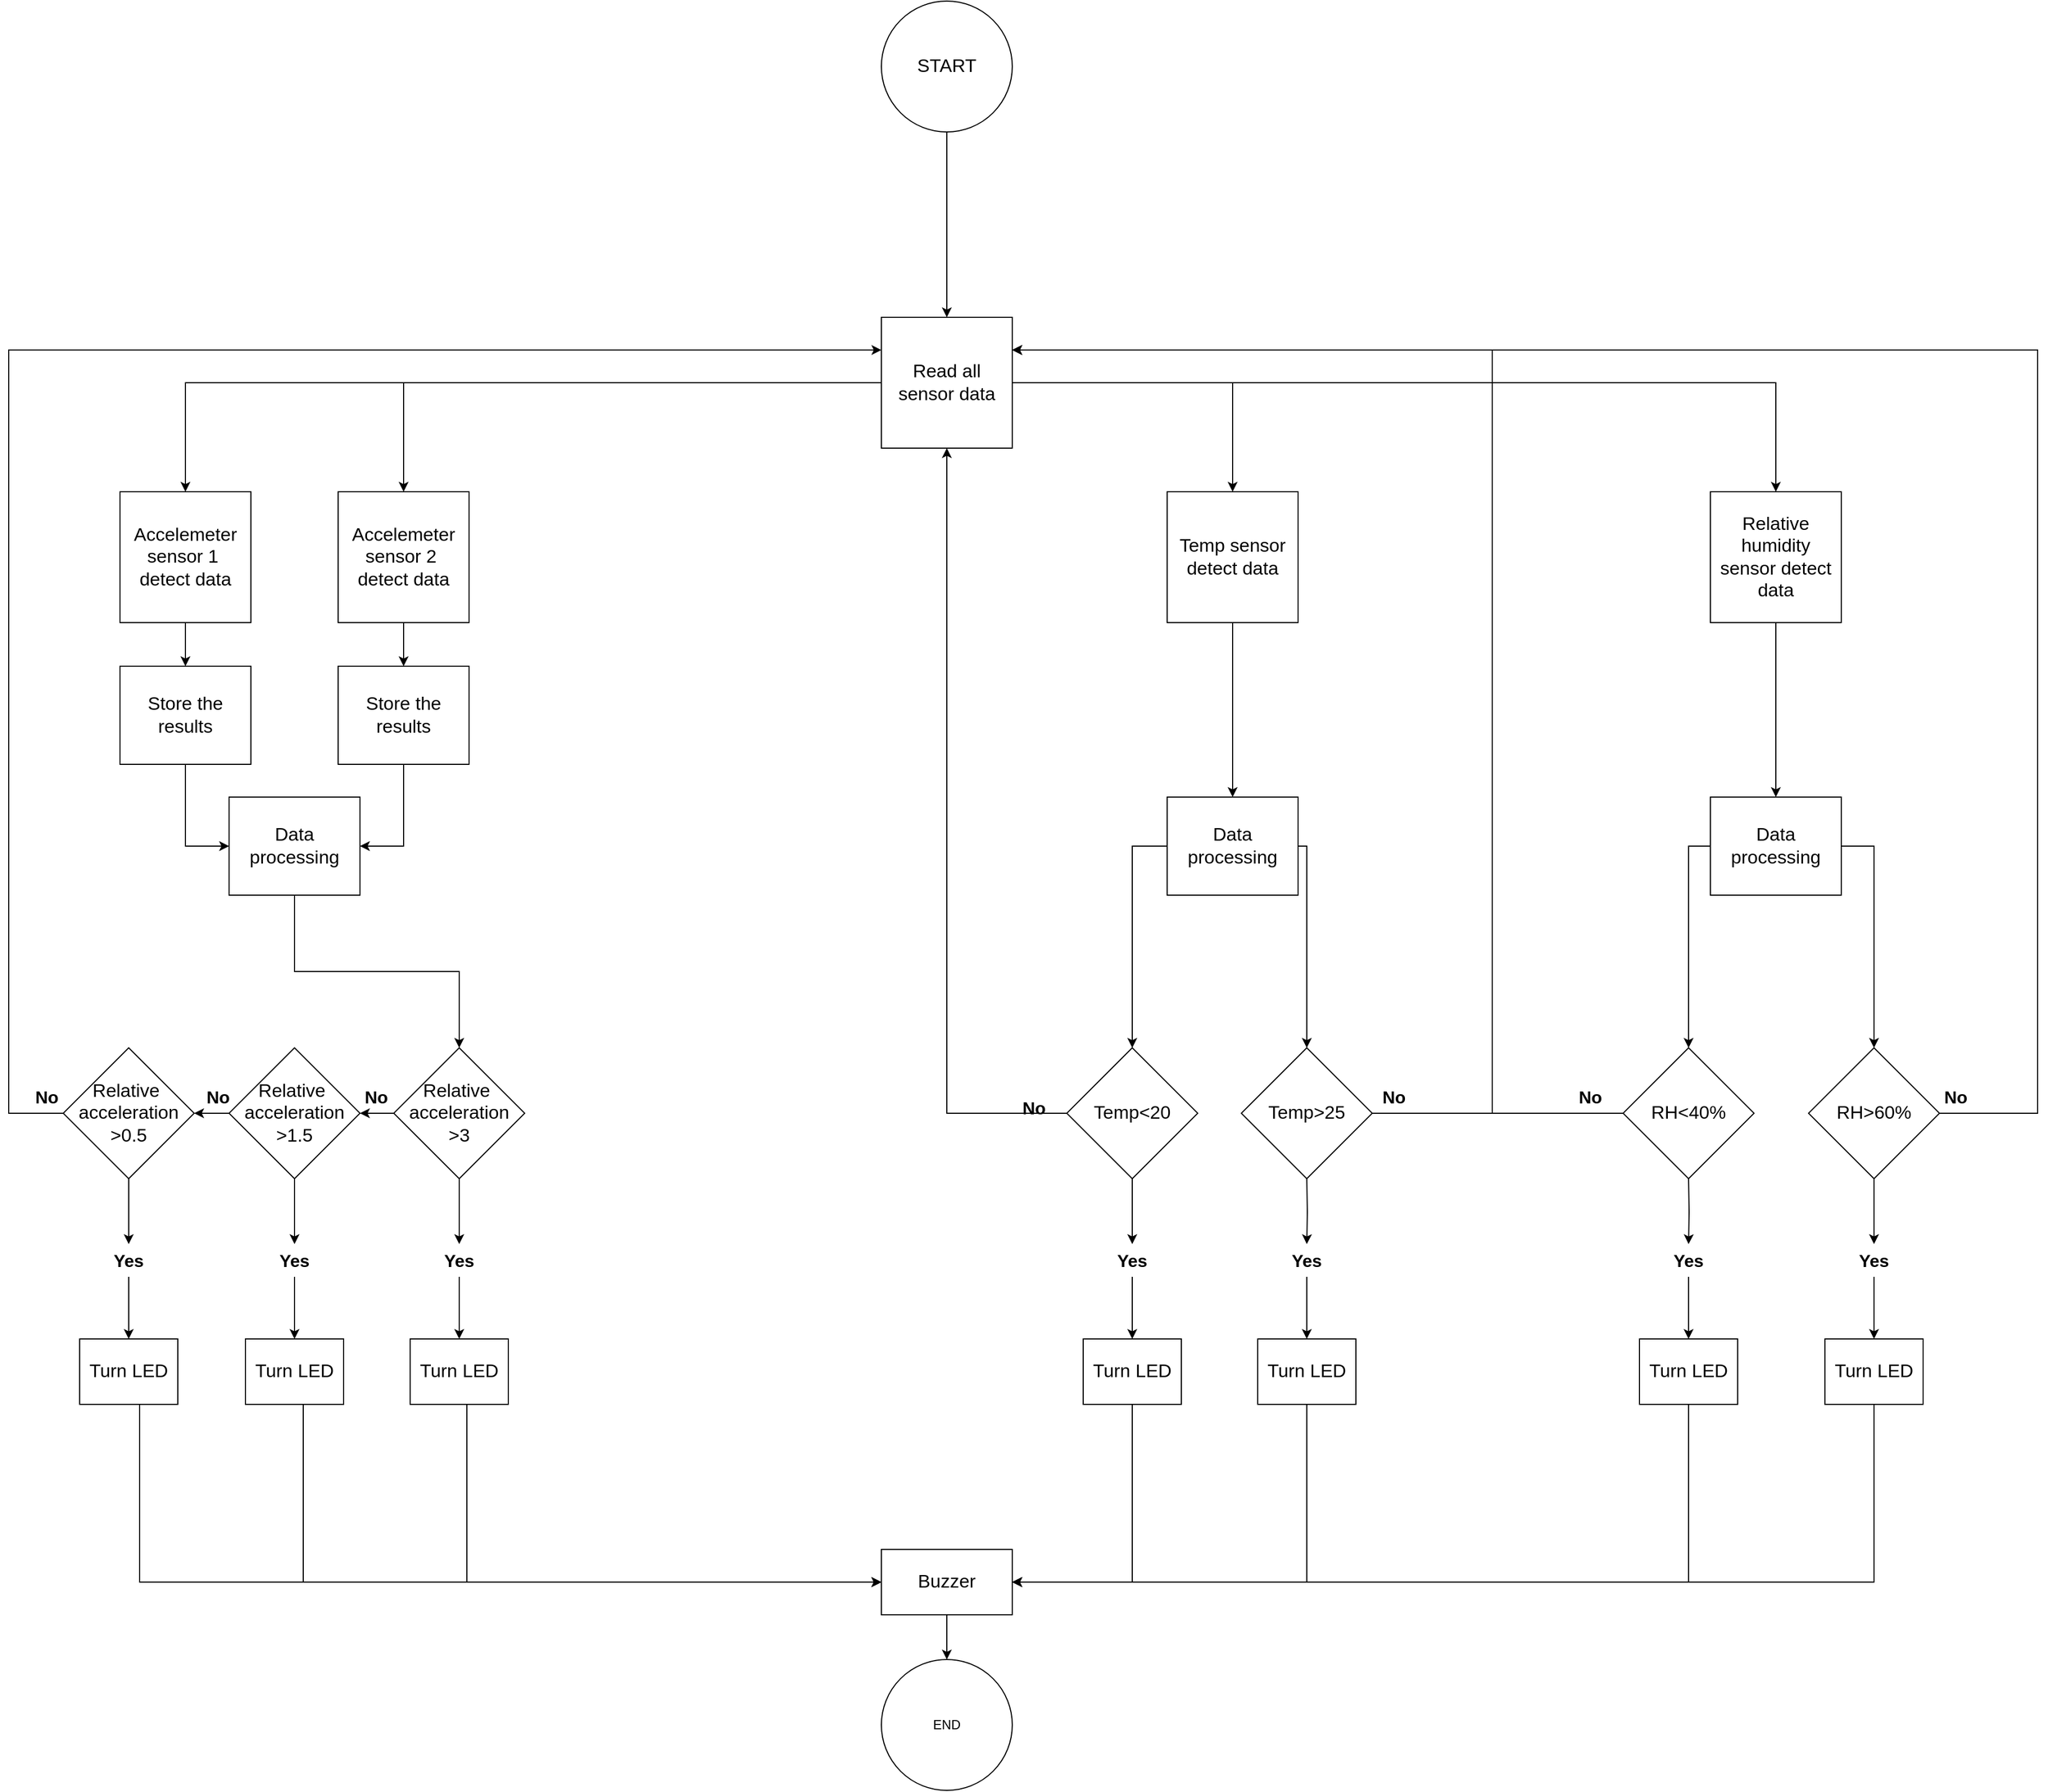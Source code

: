 <mxfile version="24.0.1" type="device">
  <diagram name="Page-1" id="zsYLoXzAz3LiTmuhM9Rq">
    <mxGraphModel dx="4600" dy="3597" grid="1" gridSize="10" guides="1" tooltips="1" connect="1" arrows="1" fold="1" page="1" pageScale="1" pageWidth="1100" pageHeight="1700" math="0" shadow="0">
      <root>
        <mxCell id="0" />
        <mxCell id="1" parent="0" />
        <mxCell id="-HtrZDxXVbjoKsawyvyA-41" value="" style="edgeStyle=orthogonalEdgeStyle;rounded=0;orthogonalLoop=1;jettySize=auto;html=1;" edge="1" parent="1" source="-HtrZDxXVbjoKsawyvyA-1" target="-HtrZDxXVbjoKsawyvyA-2">
          <mxGeometry relative="1" as="geometry" />
        </mxCell>
        <mxCell id="-HtrZDxXVbjoKsawyvyA-1" value="&lt;span style=&quot;font-size: 17px;&quot;&gt;START&lt;/span&gt;" style="ellipse;whiteSpace=wrap;html=1;fontSize=17;" vertex="1" parent="1">
          <mxGeometry x="490" y="-130" width="120" height="120" as="geometry" />
        </mxCell>
        <mxCell id="-HtrZDxXVbjoKsawyvyA-42" style="edgeStyle=orthogonalEdgeStyle;rounded=0;orthogonalLoop=1;jettySize=auto;html=1;" edge="1" parent="1" source="-HtrZDxXVbjoKsawyvyA-2" target="-HtrZDxXVbjoKsawyvyA-3">
          <mxGeometry relative="1" as="geometry" />
        </mxCell>
        <mxCell id="-HtrZDxXVbjoKsawyvyA-44" style="edgeStyle=orthogonalEdgeStyle;rounded=0;orthogonalLoop=1;jettySize=auto;html=1;entryX=0.5;entryY=0;entryDx=0;entryDy=0;" edge="1" parent="1" source="-HtrZDxXVbjoKsawyvyA-2" target="-HtrZDxXVbjoKsawyvyA-4">
          <mxGeometry relative="1" as="geometry" />
        </mxCell>
        <mxCell id="-HtrZDxXVbjoKsawyvyA-47" style="edgeStyle=orthogonalEdgeStyle;rounded=0;orthogonalLoop=1;jettySize=auto;html=1;" edge="1" parent="1" source="-HtrZDxXVbjoKsawyvyA-2" target="-HtrZDxXVbjoKsawyvyA-5">
          <mxGeometry relative="1" as="geometry" />
        </mxCell>
        <mxCell id="-HtrZDxXVbjoKsawyvyA-48" style="edgeStyle=orthogonalEdgeStyle;rounded=0;orthogonalLoop=1;jettySize=auto;html=1;" edge="1" parent="1" source="-HtrZDxXVbjoKsawyvyA-2" target="-HtrZDxXVbjoKsawyvyA-6">
          <mxGeometry relative="1" as="geometry" />
        </mxCell>
        <mxCell id="-HtrZDxXVbjoKsawyvyA-2" value="&lt;font style=&quot;font-size: 17px;&quot;&gt;Read all sensor data&lt;/font&gt;" style="rounded=0;whiteSpace=wrap;html=1;fontSize=17;" vertex="1" parent="1">
          <mxGeometry x="490" y="160" width="120" height="120" as="geometry" />
        </mxCell>
        <mxCell id="-HtrZDxXVbjoKsawyvyA-49" style="edgeStyle=orthogonalEdgeStyle;rounded=0;orthogonalLoop=1;jettySize=auto;html=1;entryX=0.5;entryY=0;entryDx=0;entryDy=0;" edge="1" parent="1" source="-HtrZDxXVbjoKsawyvyA-3" target="-HtrZDxXVbjoKsawyvyA-8">
          <mxGeometry relative="1" as="geometry" />
        </mxCell>
        <mxCell id="-HtrZDxXVbjoKsawyvyA-3" value="Accelemeter sensor 2&amp;nbsp;&lt;div&gt;detect data&lt;/div&gt;" style="rounded=0;whiteSpace=wrap;html=1;fontSize=17;" vertex="1" parent="1">
          <mxGeometry x="-8" y="320" width="120" height="120" as="geometry" />
        </mxCell>
        <mxCell id="-HtrZDxXVbjoKsawyvyA-50" style="edgeStyle=orthogonalEdgeStyle;rounded=0;orthogonalLoop=1;jettySize=auto;html=1;entryX=0.5;entryY=0;entryDx=0;entryDy=0;" edge="1" parent="1" source="-HtrZDxXVbjoKsawyvyA-4" target="-HtrZDxXVbjoKsawyvyA-7">
          <mxGeometry relative="1" as="geometry" />
        </mxCell>
        <mxCell id="-HtrZDxXVbjoKsawyvyA-4" value="Accelemeter sensor 1&amp;nbsp;&lt;div&gt;detect data&lt;/div&gt;" style="rounded=0;whiteSpace=wrap;html=1;fontSize=17;" vertex="1" parent="1">
          <mxGeometry x="-208" y="320" width="120" height="120" as="geometry" />
        </mxCell>
        <mxCell id="-HtrZDxXVbjoKsawyvyA-54" style="edgeStyle=orthogonalEdgeStyle;rounded=0;orthogonalLoop=1;jettySize=auto;html=1;entryX=0.5;entryY=0;entryDx=0;entryDy=0;" edge="1" parent="1" source="-HtrZDxXVbjoKsawyvyA-5" target="-HtrZDxXVbjoKsawyvyA-10">
          <mxGeometry relative="1" as="geometry" />
        </mxCell>
        <mxCell id="-HtrZDxXVbjoKsawyvyA-5" value="Temp sensor detect data" style="rounded=0;whiteSpace=wrap;html=1;fontSize=17;" vertex="1" parent="1">
          <mxGeometry x="752" y="320" width="120" height="120" as="geometry" />
        </mxCell>
        <mxCell id="-HtrZDxXVbjoKsawyvyA-61" style="edgeStyle=orthogonalEdgeStyle;rounded=0;orthogonalLoop=1;jettySize=auto;html=1;entryX=0.5;entryY=0;entryDx=0;entryDy=0;" edge="1" parent="1" source="-HtrZDxXVbjoKsawyvyA-6" target="-HtrZDxXVbjoKsawyvyA-11">
          <mxGeometry relative="1" as="geometry" />
        </mxCell>
        <mxCell id="-HtrZDxXVbjoKsawyvyA-6" value="Relative humidity sensor detect data" style="rounded=0;whiteSpace=wrap;html=1;fontSize=17;" vertex="1" parent="1">
          <mxGeometry x="1250" y="320" width="120" height="120" as="geometry" />
        </mxCell>
        <mxCell id="-HtrZDxXVbjoKsawyvyA-52" style="edgeStyle=orthogonalEdgeStyle;rounded=0;orthogonalLoop=1;jettySize=auto;html=1;entryX=0;entryY=0.5;entryDx=0;entryDy=0;" edge="1" parent="1" source="-HtrZDxXVbjoKsawyvyA-7" target="-HtrZDxXVbjoKsawyvyA-9">
          <mxGeometry relative="1" as="geometry" />
        </mxCell>
        <mxCell id="-HtrZDxXVbjoKsawyvyA-7" value="Store the results" style="rounded=0;whiteSpace=wrap;html=1;fontSize=17;" vertex="1" parent="1">
          <mxGeometry x="-208" y="480" width="120" height="90" as="geometry" />
        </mxCell>
        <mxCell id="-HtrZDxXVbjoKsawyvyA-51" style="edgeStyle=orthogonalEdgeStyle;rounded=0;orthogonalLoop=1;jettySize=auto;html=1;entryX=1;entryY=0.5;entryDx=0;entryDy=0;" edge="1" parent="1" source="-HtrZDxXVbjoKsawyvyA-8" target="-HtrZDxXVbjoKsawyvyA-9">
          <mxGeometry relative="1" as="geometry" />
        </mxCell>
        <mxCell id="-HtrZDxXVbjoKsawyvyA-8" value="Store the results" style="rounded=0;whiteSpace=wrap;html=1;fontSize=17;" vertex="1" parent="1">
          <mxGeometry x="-8" y="480" width="120" height="90" as="geometry" />
        </mxCell>
        <mxCell id="-HtrZDxXVbjoKsawyvyA-62" style="edgeStyle=orthogonalEdgeStyle;rounded=0;orthogonalLoop=1;jettySize=auto;html=1;" edge="1" parent="1" source="-HtrZDxXVbjoKsawyvyA-9" target="-HtrZDxXVbjoKsawyvyA-15">
          <mxGeometry relative="1" as="geometry">
            <Array as="points">
              <mxPoint x="-48" y="760" />
              <mxPoint x="103" y="760" />
            </Array>
          </mxGeometry>
        </mxCell>
        <mxCell id="-HtrZDxXVbjoKsawyvyA-9" value="Data processing" style="rounded=0;whiteSpace=wrap;html=1;fontSize=17;" vertex="1" parent="1">
          <mxGeometry x="-108" y="600" width="120" height="90" as="geometry" />
        </mxCell>
        <mxCell id="-HtrZDxXVbjoKsawyvyA-86" style="edgeStyle=orthogonalEdgeStyle;rounded=0;orthogonalLoop=1;jettySize=auto;html=1;entryX=0.5;entryY=0;entryDx=0;entryDy=0;" edge="1" parent="1" source="-HtrZDxXVbjoKsawyvyA-10" target="-HtrZDxXVbjoKsawyvyA-21">
          <mxGeometry relative="1" as="geometry">
            <Array as="points">
              <mxPoint x="720" y="645" />
            </Array>
          </mxGeometry>
        </mxCell>
        <mxCell id="-HtrZDxXVbjoKsawyvyA-99" style="edgeStyle=orthogonalEdgeStyle;rounded=0;orthogonalLoop=1;jettySize=auto;html=1;" edge="1" parent="1" source="-HtrZDxXVbjoKsawyvyA-10" target="-HtrZDxXVbjoKsawyvyA-22">
          <mxGeometry relative="1" as="geometry">
            <Array as="points">
              <mxPoint x="880" y="645" />
            </Array>
          </mxGeometry>
        </mxCell>
        <mxCell id="-HtrZDxXVbjoKsawyvyA-10" value="Data processing" style="rounded=0;whiteSpace=wrap;html=1;fontSize=17;" vertex="1" parent="1">
          <mxGeometry x="752" y="600" width="120" height="90" as="geometry" />
        </mxCell>
        <mxCell id="-HtrZDxXVbjoKsawyvyA-110" style="edgeStyle=orthogonalEdgeStyle;rounded=0;orthogonalLoop=1;jettySize=auto;html=1;entryX=0.5;entryY=0;entryDx=0;entryDy=0;" edge="1" parent="1" source="-HtrZDxXVbjoKsawyvyA-11" target="-HtrZDxXVbjoKsawyvyA-25">
          <mxGeometry relative="1" as="geometry">
            <Array as="points">
              <mxPoint x="1230" y="645" />
            </Array>
          </mxGeometry>
        </mxCell>
        <mxCell id="-HtrZDxXVbjoKsawyvyA-111" style="edgeStyle=orthogonalEdgeStyle;rounded=0;orthogonalLoop=1;jettySize=auto;html=1;entryX=0.5;entryY=0;entryDx=0;entryDy=0;" edge="1" parent="1" source="-HtrZDxXVbjoKsawyvyA-11" target="-HtrZDxXVbjoKsawyvyA-26">
          <mxGeometry relative="1" as="geometry">
            <Array as="points">
              <mxPoint x="1400" y="645" />
            </Array>
          </mxGeometry>
        </mxCell>
        <mxCell id="-HtrZDxXVbjoKsawyvyA-11" value="Data processing" style="rounded=0;whiteSpace=wrap;html=1;fontSize=17;" vertex="1" parent="1">
          <mxGeometry x="1250" y="600" width="120" height="90" as="geometry" />
        </mxCell>
        <mxCell id="-HtrZDxXVbjoKsawyvyA-80" style="edgeStyle=orthogonalEdgeStyle;rounded=0;orthogonalLoop=1;jettySize=auto;html=1;entryX=0.5;entryY=0;entryDx=0;entryDy=0;" edge="1" parent="1" source="-HtrZDxXVbjoKsawyvyA-12" target="-HtrZDxXVbjoKsawyvyA-77">
          <mxGeometry relative="1" as="geometry" />
        </mxCell>
        <mxCell id="-HtrZDxXVbjoKsawyvyA-127" style="edgeStyle=orthogonalEdgeStyle;rounded=0;orthogonalLoop=1;jettySize=auto;html=1;entryX=0;entryY=0.25;entryDx=0;entryDy=0;" edge="1" parent="1" source="-HtrZDxXVbjoKsawyvyA-12" target="-HtrZDxXVbjoKsawyvyA-2">
          <mxGeometry relative="1" as="geometry">
            <Array as="points">
              <mxPoint x="-310" y="890" />
              <mxPoint x="-310" y="190" />
            </Array>
          </mxGeometry>
        </mxCell>
        <mxCell id="-HtrZDxXVbjoKsawyvyA-12" value="Relative&amp;nbsp;&lt;div&gt;acceleration&lt;/div&gt;&lt;div&gt;&amp;gt;0.5&lt;/div&gt;" style="rhombus;whiteSpace=wrap;html=1;fontSize=17;" vertex="1" parent="1">
          <mxGeometry x="-260" y="830" width="120" height="120" as="geometry" />
        </mxCell>
        <mxCell id="-HtrZDxXVbjoKsawyvyA-78" style="edgeStyle=orthogonalEdgeStyle;rounded=0;orthogonalLoop=1;jettySize=auto;html=1;entryX=0.5;entryY=0;entryDx=0;entryDy=0;" edge="1" parent="1" source="-HtrZDxXVbjoKsawyvyA-13" target="-HtrZDxXVbjoKsawyvyA-76">
          <mxGeometry relative="1" as="geometry" />
        </mxCell>
        <mxCell id="-HtrZDxXVbjoKsawyvyA-73" style="edgeStyle=orthogonalEdgeStyle;rounded=0;orthogonalLoop=1;jettySize=auto;html=1;entryX=0.5;entryY=0;entryDx=0;entryDy=0;" edge="1" parent="1" source="-HtrZDxXVbjoKsawyvyA-15" target="-HtrZDxXVbjoKsawyvyA-68">
          <mxGeometry relative="1" as="geometry" />
        </mxCell>
        <mxCell id="-HtrZDxXVbjoKsawyvyA-84" style="edgeStyle=orthogonalEdgeStyle;rounded=0;orthogonalLoop=1;jettySize=auto;html=1;" edge="1" parent="1" source="-HtrZDxXVbjoKsawyvyA-15" target="-HtrZDxXVbjoKsawyvyA-13">
          <mxGeometry relative="1" as="geometry" />
        </mxCell>
        <mxCell id="-HtrZDxXVbjoKsawyvyA-15" value="Relative&amp;nbsp;&lt;div&gt;acceleration&lt;/div&gt;&lt;div&gt;&amp;gt;3&lt;/div&gt;" style="rhombus;whiteSpace=wrap;html=1;fontSize=17;" vertex="1" parent="1">
          <mxGeometry x="43" y="830" width="120" height="120" as="geometry" />
        </mxCell>
        <mxCell id="-HtrZDxXVbjoKsawyvyA-147" style="edgeStyle=orthogonalEdgeStyle;rounded=0;orthogonalLoop=1;jettySize=auto;html=1;entryX=0;entryY=0.5;entryDx=0;entryDy=0;" edge="1" parent="1" source="-HtrZDxXVbjoKsawyvyA-17" target="-HtrZDxXVbjoKsawyvyA-18">
          <mxGeometry relative="1" as="geometry">
            <Array as="points">
              <mxPoint x="-190" y="1320" />
            </Array>
          </mxGeometry>
        </mxCell>
        <mxCell id="-HtrZDxXVbjoKsawyvyA-17" value="Turn LED" style="rounded=0;whiteSpace=wrap;html=1;fontSize=17;" vertex="1" parent="1">
          <mxGeometry x="-245" y="1097" width="90" height="60" as="geometry" />
        </mxCell>
        <mxCell id="-HtrZDxXVbjoKsawyvyA-154" style="edgeStyle=orthogonalEdgeStyle;rounded=0;orthogonalLoop=1;jettySize=auto;html=1;entryX=0.5;entryY=0;entryDx=0;entryDy=0;" edge="1" parent="1" source="-HtrZDxXVbjoKsawyvyA-18" target="-HtrZDxXVbjoKsawyvyA-34">
          <mxGeometry relative="1" as="geometry" />
        </mxCell>
        <mxCell id="-HtrZDxXVbjoKsawyvyA-18" value="Buzzer" style="rounded=0;whiteSpace=wrap;html=1;fontSize=17;" vertex="1" parent="1">
          <mxGeometry x="490" y="1290" width="120" height="60" as="geometry" />
        </mxCell>
        <mxCell id="-HtrZDxXVbjoKsawyvyA-148" style="edgeStyle=orthogonalEdgeStyle;rounded=0;orthogonalLoop=1;jettySize=auto;html=1;entryX=0;entryY=0.5;entryDx=0;entryDy=0;" edge="1" parent="1" source="-HtrZDxXVbjoKsawyvyA-19" target="-HtrZDxXVbjoKsawyvyA-18">
          <mxGeometry relative="1" as="geometry">
            <Array as="points">
              <mxPoint x="-40" y="1320" />
            </Array>
          </mxGeometry>
        </mxCell>
        <mxCell id="-HtrZDxXVbjoKsawyvyA-19" value="Turn LED" style="rounded=0;whiteSpace=wrap;html=1;fontSize=17;" vertex="1" parent="1">
          <mxGeometry x="-93" y="1097" width="90" height="60" as="geometry" />
        </mxCell>
        <mxCell id="-HtrZDxXVbjoKsawyvyA-149" style="edgeStyle=orthogonalEdgeStyle;rounded=0;orthogonalLoop=1;jettySize=auto;html=1;entryX=0;entryY=0.5;entryDx=0;entryDy=0;" edge="1" parent="1" source="-HtrZDxXVbjoKsawyvyA-20" target="-HtrZDxXVbjoKsawyvyA-18">
          <mxGeometry relative="1" as="geometry">
            <Array as="points">
              <mxPoint x="110" y="1320" />
            </Array>
          </mxGeometry>
        </mxCell>
        <mxCell id="-HtrZDxXVbjoKsawyvyA-20" value="Turn LED" style="rounded=0;whiteSpace=wrap;html=1;fontSize=17;" vertex="1" parent="1">
          <mxGeometry x="58" y="1097" width="90" height="60" as="geometry" />
        </mxCell>
        <mxCell id="-HtrZDxXVbjoKsawyvyA-88" style="edgeStyle=orthogonalEdgeStyle;rounded=0;orthogonalLoop=1;jettySize=auto;html=1;entryX=0.5;entryY=0;entryDx=0;entryDy=0;" edge="1" parent="1" source="-HtrZDxXVbjoKsawyvyA-21" target="-HtrZDxXVbjoKsawyvyA-87">
          <mxGeometry relative="1" as="geometry" />
        </mxCell>
        <mxCell id="-HtrZDxXVbjoKsawyvyA-108" style="edgeStyle=orthogonalEdgeStyle;rounded=0;orthogonalLoop=1;jettySize=auto;html=1;entryX=0.5;entryY=1;entryDx=0;entryDy=0;" edge="1" parent="1" source="-HtrZDxXVbjoKsawyvyA-21" target="-HtrZDxXVbjoKsawyvyA-2">
          <mxGeometry relative="1" as="geometry" />
        </mxCell>
        <mxCell id="-HtrZDxXVbjoKsawyvyA-21" value="Temp&amp;lt;20" style="rhombus;whiteSpace=wrap;html=1;fontSize=17;" vertex="1" parent="1">
          <mxGeometry x="660" y="830" width="120" height="120" as="geometry" />
        </mxCell>
        <mxCell id="-HtrZDxXVbjoKsawyvyA-136" style="edgeStyle=orthogonalEdgeStyle;rounded=0;orthogonalLoop=1;jettySize=auto;html=1;entryX=1;entryY=0.25;entryDx=0;entryDy=0;" edge="1" parent="1" source="-HtrZDxXVbjoKsawyvyA-22" target="-HtrZDxXVbjoKsawyvyA-2">
          <mxGeometry relative="1" as="geometry">
            <Array as="points">
              <mxPoint x="1050" y="890" />
              <mxPoint x="1050" y="190" />
            </Array>
          </mxGeometry>
        </mxCell>
        <mxCell id="-HtrZDxXVbjoKsawyvyA-22" value="Temp&amp;gt;25" style="rhombus;whiteSpace=wrap;html=1;fontSize=17;" vertex="1" parent="1">
          <mxGeometry x="820" y="830" width="120" height="120" as="geometry" />
        </mxCell>
        <mxCell id="-HtrZDxXVbjoKsawyvyA-150" style="edgeStyle=orthogonalEdgeStyle;rounded=0;orthogonalLoop=1;jettySize=auto;html=1;entryX=1;entryY=0.5;entryDx=0;entryDy=0;" edge="1" parent="1" source="-HtrZDxXVbjoKsawyvyA-23" target="-HtrZDxXVbjoKsawyvyA-18">
          <mxGeometry relative="1" as="geometry">
            <Array as="points">
              <mxPoint x="720" y="1320" />
            </Array>
          </mxGeometry>
        </mxCell>
        <mxCell id="-HtrZDxXVbjoKsawyvyA-23" value="Turn LED" style="rounded=0;whiteSpace=wrap;html=1;fontSize=17;" vertex="1" parent="1">
          <mxGeometry x="675" y="1097" width="90" height="60" as="geometry" />
        </mxCell>
        <mxCell id="-HtrZDxXVbjoKsawyvyA-151" style="edgeStyle=orthogonalEdgeStyle;rounded=0;orthogonalLoop=1;jettySize=auto;html=1;entryX=1;entryY=0.5;entryDx=0;entryDy=0;" edge="1" parent="1" source="-HtrZDxXVbjoKsawyvyA-24" target="-HtrZDxXVbjoKsawyvyA-18">
          <mxGeometry relative="1" as="geometry">
            <Array as="points">
              <mxPoint x="880" y="1320" />
            </Array>
          </mxGeometry>
        </mxCell>
        <mxCell id="-HtrZDxXVbjoKsawyvyA-24" value="Turn LED" style="rounded=0;whiteSpace=wrap;html=1;fontSize=17;" vertex="1" parent="1">
          <mxGeometry x="835" y="1097" width="90" height="60" as="geometry" />
        </mxCell>
        <mxCell id="-HtrZDxXVbjoKsawyvyA-139" style="edgeStyle=orthogonalEdgeStyle;rounded=0;orthogonalLoop=1;jettySize=auto;html=1;entryX=1;entryY=0.25;entryDx=0;entryDy=0;" edge="1" parent="1" source="-HtrZDxXVbjoKsawyvyA-25" target="-HtrZDxXVbjoKsawyvyA-2">
          <mxGeometry relative="1" as="geometry">
            <Array as="points">
              <mxPoint x="1050" y="890" />
              <mxPoint x="1050" y="190" />
            </Array>
          </mxGeometry>
        </mxCell>
        <mxCell id="-HtrZDxXVbjoKsawyvyA-25" value="RH&amp;lt;40%" style="rhombus;whiteSpace=wrap;html=1;fontSize=17;" vertex="1" parent="1">
          <mxGeometry x="1170" y="830" width="120" height="120" as="geometry" />
        </mxCell>
        <mxCell id="-HtrZDxXVbjoKsawyvyA-142" style="edgeStyle=orthogonalEdgeStyle;rounded=0;orthogonalLoop=1;jettySize=auto;html=1;" edge="1" parent="1" source="-HtrZDxXVbjoKsawyvyA-26" target="-HtrZDxXVbjoKsawyvyA-2">
          <mxGeometry relative="1" as="geometry">
            <Array as="points">
              <mxPoint x="1550" y="890" />
              <mxPoint x="1550" y="190" />
            </Array>
          </mxGeometry>
        </mxCell>
        <mxCell id="-HtrZDxXVbjoKsawyvyA-26" value="RH&amp;gt;60%" style="rhombus;whiteSpace=wrap;html=1;fontSize=17;" vertex="1" parent="1">
          <mxGeometry x="1340" y="830" width="120" height="120" as="geometry" />
        </mxCell>
        <mxCell id="-HtrZDxXVbjoKsawyvyA-152" style="edgeStyle=orthogonalEdgeStyle;rounded=0;orthogonalLoop=1;jettySize=auto;html=1;entryX=1;entryY=0.5;entryDx=0;entryDy=0;" edge="1" parent="1" source="-HtrZDxXVbjoKsawyvyA-27" target="-HtrZDxXVbjoKsawyvyA-18">
          <mxGeometry relative="1" as="geometry">
            <Array as="points">
              <mxPoint x="1230" y="1320" />
            </Array>
          </mxGeometry>
        </mxCell>
        <mxCell id="-HtrZDxXVbjoKsawyvyA-27" value="Turn LED" style="rounded=0;whiteSpace=wrap;html=1;fontSize=17;" vertex="1" parent="1">
          <mxGeometry x="1185" y="1097" width="90" height="60" as="geometry" />
        </mxCell>
        <mxCell id="-HtrZDxXVbjoKsawyvyA-153" style="edgeStyle=orthogonalEdgeStyle;rounded=0;orthogonalLoop=1;jettySize=auto;html=1;entryX=1;entryY=0.5;entryDx=0;entryDy=0;" edge="1" parent="1" source="-HtrZDxXVbjoKsawyvyA-28" target="-HtrZDxXVbjoKsawyvyA-18">
          <mxGeometry relative="1" as="geometry">
            <Array as="points">
              <mxPoint x="1400" y="1320" />
            </Array>
          </mxGeometry>
        </mxCell>
        <mxCell id="-HtrZDxXVbjoKsawyvyA-28" value="Turn LED" style="rounded=0;whiteSpace=wrap;html=1;fontSize=17;" vertex="1" parent="1">
          <mxGeometry x="1355" y="1097" width="90" height="60" as="geometry" />
        </mxCell>
        <mxCell id="-HtrZDxXVbjoKsawyvyA-34" value="END" style="ellipse;whiteSpace=wrap;html=1;" vertex="1" parent="1">
          <mxGeometry x="490" y="1391" width="120" height="120" as="geometry" />
        </mxCell>
        <mxCell id="-HtrZDxXVbjoKsawyvyA-70" style="edgeStyle=orthogonalEdgeStyle;rounded=0;orthogonalLoop=1;jettySize=auto;html=1;entryX=0.5;entryY=0;entryDx=0;entryDy=0;" edge="1" parent="1" source="-HtrZDxXVbjoKsawyvyA-68" target="-HtrZDxXVbjoKsawyvyA-20">
          <mxGeometry relative="1" as="geometry" />
        </mxCell>
        <mxCell id="-HtrZDxXVbjoKsawyvyA-68" value="&lt;font size=&quot;1&quot; style=&quot;&quot;&gt;&lt;b style=&quot;font-size: 16px;&quot;&gt;Yes&lt;/b&gt;&lt;/font&gt;" style="text;html=1;align=center;verticalAlign=middle;whiteSpace=wrap;rounded=0;" vertex="1" parent="1">
          <mxGeometry x="73" y="1010" width="60" height="30" as="geometry" />
        </mxCell>
        <mxCell id="-HtrZDxXVbjoKsawyvyA-79" style="edgeStyle=orthogonalEdgeStyle;rounded=0;orthogonalLoop=1;jettySize=auto;html=1;" edge="1" parent="1" source="-HtrZDxXVbjoKsawyvyA-76" target="-HtrZDxXVbjoKsawyvyA-19">
          <mxGeometry relative="1" as="geometry" />
        </mxCell>
        <mxCell id="-HtrZDxXVbjoKsawyvyA-76" value="&lt;font size=&quot;1&quot; style=&quot;&quot;&gt;&lt;b style=&quot;font-size: 16px;&quot;&gt;Yes&lt;/b&gt;&lt;/font&gt;" style="text;html=1;align=center;verticalAlign=middle;whiteSpace=wrap;rounded=0;" vertex="1" parent="1">
          <mxGeometry x="-78" y="1010" width="60" height="30" as="geometry" />
        </mxCell>
        <mxCell id="-HtrZDxXVbjoKsawyvyA-81" style="edgeStyle=orthogonalEdgeStyle;rounded=0;orthogonalLoop=1;jettySize=auto;html=1;" edge="1" parent="1" source="-HtrZDxXVbjoKsawyvyA-77" target="-HtrZDxXVbjoKsawyvyA-17">
          <mxGeometry relative="1" as="geometry" />
        </mxCell>
        <mxCell id="-HtrZDxXVbjoKsawyvyA-77" value="&lt;font size=&quot;1&quot; style=&quot;&quot;&gt;&lt;b style=&quot;font-size: 16px;&quot;&gt;Yes&lt;/b&gt;&lt;/font&gt;" style="text;html=1;align=center;verticalAlign=middle;whiteSpace=wrap;rounded=0;" vertex="1" parent="1">
          <mxGeometry x="-230" y="1010" width="60" height="30" as="geometry" />
        </mxCell>
        <mxCell id="-HtrZDxXVbjoKsawyvyA-85" value="" style="edgeStyle=orthogonalEdgeStyle;rounded=0;orthogonalLoop=1;jettySize=auto;html=1;" edge="1" parent="1" source="-HtrZDxXVbjoKsawyvyA-13" target="-HtrZDxXVbjoKsawyvyA-12">
          <mxGeometry relative="1" as="geometry" />
        </mxCell>
        <mxCell id="-HtrZDxXVbjoKsawyvyA-13" value="Relative&amp;nbsp;&lt;div&gt;acceleration&lt;/div&gt;&lt;div&gt;&amp;gt;1.5&lt;/div&gt;" style="rhombus;whiteSpace=wrap;html=1;fontSize=17;" vertex="1" parent="1">
          <mxGeometry x="-108" y="830" width="120" height="120" as="geometry" />
        </mxCell>
        <mxCell id="-HtrZDxXVbjoKsawyvyA-89" value="" style="edgeStyle=orthogonalEdgeStyle;rounded=0;orthogonalLoop=1;jettySize=auto;html=1;entryX=0.5;entryY=0;entryDx=0;entryDy=0;" edge="1" parent="1" source="-HtrZDxXVbjoKsawyvyA-87" target="-HtrZDxXVbjoKsawyvyA-23">
          <mxGeometry relative="1" as="geometry">
            <Array as="points">
              <mxPoint x="720" y="1097" />
            </Array>
          </mxGeometry>
        </mxCell>
        <mxCell id="-HtrZDxXVbjoKsawyvyA-87" value="&lt;font size=&quot;1&quot; style=&quot;&quot;&gt;&lt;b style=&quot;font-size: 16px;&quot;&gt;Yes&lt;/b&gt;&lt;/font&gt;" style="text;html=1;align=center;verticalAlign=middle;whiteSpace=wrap;rounded=0;" vertex="1" parent="1">
          <mxGeometry x="690" y="1010" width="60" height="30" as="geometry" />
        </mxCell>
        <mxCell id="-HtrZDxXVbjoKsawyvyA-90" style="edgeStyle=orthogonalEdgeStyle;rounded=0;orthogonalLoop=1;jettySize=auto;html=1;entryX=0.5;entryY=0;entryDx=0;entryDy=0;" edge="1" parent="1" target="-HtrZDxXVbjoKsawyvyA-92">
          <mxGeometry relative="1" as="geometry">
            <mxPoint x="880" y="950" as="sourcePoint" />
          </mxGeometry>
        </mxCell>
        <mxCell id="-HtrZDxXVbjoKsawyvyA-91" value="" style="edgeStyle=orthogonalEdgeStyle;rounded=0;orthogonalLoop=1;jettySize=auto;html=1;entryX=0.5;entryY=0;entryDx=0;entryDy=0;" edge="1" parent="1" source="-HtrZDxXVbjoKsawyvyA-92">
          <mxGeometry relative="1" as="geometry">
            <mxPoint x="880" y="1097" as="targetPoint" />
            <Array as="points">
              <mxPoint x="880" y="1097" />
            </Array>
          </mxGeometry>
        </mxCell>
        <mxCell id="-HtrZDxXVbjoKsawyvyA-92" value="&lt;font size=&quot;1&quot; style=&quot;&quot;&gt;&lt;b style=&quot;font-size: 16px;&quot;&gt;Yes&lt;/b&gt;&lt;/font&gt;" style="text;html=1;align=center;verticalAlign=middle;whiteSpace=wrap;rounded=0;" vertex="1" parent="1">
          <mxGeometry x="850" y="1010" width="60" height="30" as="geometry" />
        </mxCell>
        <mxCell id="-HtrZDxXVbjoKsawyvyA-93" style="edgeStyle=orthogonalEdgeStyle;rounded=0;orthogonalLoop=1;jettySize=auto;html=1;entryX=0.5;entryY=0;entryDx=0;entryDy=0;" edge="1" parent="1" target="-HtrZDxXVbjoKsawyvyA-95">
          <mxGeometry relative="1" as="geometry">
            <mxPoint x="1230" y="950" as="sourcePoint" />
          </mxGeometry>
        </mxCell>
        <mxCell id="-HtrZDxXVbjoKsawyvyA-94" value="" style="edgeStyle=orthogonalEdgeStyle;rounded=0;orthogonalLoop=1;jettySize=auto;html=1;entryX=0.5;entryY=0;entryDx=0;entryDy=0;" edge="1" parent="1" source="-HtrZDxXVbjoKsawyvyA-95">
          <mxGeometry relative="1" as="geometry">
            <mxPoint x="1230" y="1097" as="targetPoint" />
            <Array as="points">
              <mxPoint x="1230" y="1097" />
            </Array>
          </mxGeometry>
        </mxCell>
        <mxCell id="-HtrZDxXVbjoKsawyvyA-95" value="&lt;font size=&quot;1&quot; style=&quot;&quot;&gt;&lt;b style=&quot;font-size: 16px;&quot;&gt;Yes&lt;/b&gt;&lt;/font&gt;" style="text;html=1;align=center;verticalAlign=middle;whiteSpace=wrap;rounded=0;" vertex="1" parent="1">
          <mxGeometry x="1200" y="1010" width="60" height="30" as="geometry" />
        </mxCell>
        <mxCell id="-HtrZDxXVbjoKsawyvyA-96" style="edgeStyle=orthogonalEdgeStyle;rounded=0;orthogonalLoop=1;jettySize=auto;html=1;entryX=0.5;entryY=0;entryDx=0;entryDy=0;" edge="1" parent="1">
          <mxGeometry relative="1" as="geometry">
            <mxPoint x="1400" y="950" as="sourcePoint" />
            <mxPoint x="1400" y="1010" as="targetPoint" />
          </mxGeometry>
        </mxCell>
        <mxCell id="-HtrZDxXVbjoKsawyvyA-97" value="" style="edgeStyle=orthogonalEdgeStyle;rounded=0;orthogonalLoop=1;jettySize=auto;html=1;entryX=0.5;entryY=0;entryDx=0;entryDy=0;" edge="1" parent="1">
          <mxGeometry relative="1" as="geometry">
            <mxPoint x="1400" y="1097" as="targetPoint" />
            <Array as="points">
              <mxPoint x="1400" y="1097" />
            </Array>
            <mxPoint x="1400.0" y="1040" as="sourcePoint" />
          </mxGeometry>
        </mxCell>
        <mxCell id="-HtrZDxXVbjoKsawyvyA-98" value="&lt;font size=&quot;1&quot; style=&quot;&quot;&gt;&lt;b style=&quot;font-size: 16px;&quot;&gt;Yes&lt;/b&gt;&lt;/font&gt;" style="text;html=1;align=center;verticalAlign=middle;whiteSpace=wrap;rounded=0;" vertex="1" parent="1">
          <mxGeometry x="1370" y="1010" width="60" height="30" as="geometry" />
        </mxCell>
        <mxCell id="-HtrZDxXVbjoKsawyvyA-104" value="&lt;span style=&quot;font-size: 16px;&quot;&gt;&lt;b&gt;No&lt;/b&gt;&lt;/span&gt;" style="text;html=1;align=center;verticalAlign=middle;whiteSpace=wrap;rounded=0;" vertex="1" parent="1">
          <mxGeometry x="-148" y="860" width="60" height="30" as="geometry" />
        </mxCell>
        <mxCell id="-HtrZDxXVbjoKsawyvyA-106" value="&lt;span style=&quot;font-size: 16px;&quot;&gt;&lt;b&gt;No&lt;/b&gt;&lt;/span&gt;" style="text;html=1;align=center;verticalAlign=middle;whiteSpace=wrap;rounded=0;" vertex="1" parent="1">
          <mxGeometry x="-3" y="860" width="60" height="30" as="geometry" />
        </mxCell>
        <mxCell id="-HtrZDxXVbjoKsawyvyA-109" value="&lt;span style=&quot;font-size: 16px;&quot;&gt;&lt;b&gt;No&lt;/b&gt;&lt;/span&gt;" style="text;html=1;align=center;verticalAlign=middle;whiteSpace=wrap;rounded=0;" vertex="1" parent="1">
          <mxGeometry x="600" y="870" width="60" height="30" as="geometry" />
        </mxCell>
        <mxCell id="-HtrZDxXVbjoKsawyvyA-114" value="&lt;span style=&quot;font-size: 16px;&quot;&gt;&lt;b&gt;No&lt;/b&gt;&lt;/span&gt;" style="text;html=1;align=center;verticalAlign=middle;whiteSpace=wrap;rounded=0;" vertex="1" parent="1">
          <mxGeometry x="930" y="860" width="60" height="30" as="geometry" />
        </mxCell>
        <mxCell id="-HtrZDxXVbjoKsawyvyA-128" value="&lt;span style=&quot;font-size: 16px;&quot;&gt;&lt;b&gt;No&lt;/b&gt;&lt;/span&gt;" style="text;html=1;align=center;verticalAlign=middle;whiteSpace=wrap;rounded=0;" vertex="1" parent="1">
          <mxGeometry x="-305" y="860" width="60" height="30" as="geometry" />
        </mxCell>
        <mxCell id="-HtrZDxXVbjoKsawyvyA-141" value="&lt;span style=&quot;font-size: 16px;&quot;&gt;&lt;b&gt;No&lt;/b&gt;&lt;/span&gt;" style="text;html=1;align=center;verticalAlign=middle;whiteSpace=wrap;rounded=0;" vertex="1" parent="1">
          <mxGeometry x="1110" y="860" width="60" height="30" as="geometry" />
        </mxCell>
        <mxCell id="-HtrZDxXVbjoKsawyvyA-143" value="&lt;span style=&quot;font-size: 16px;&quot;&gt;&lt;b&gt;No&lt;/b&gt;&lt;/span&gt;" style="text;html=1;align=center;verticalAlign=middle;whiteSpace=wrap;rounded=0;" vertex="1" parent="1">
          <mxGeometry x="1445" y="860" width="60" height="30" as="geometry" />
        </mxCell>
      </root>
    </mxGraphModel>
  </diagram>
</mxfile>
